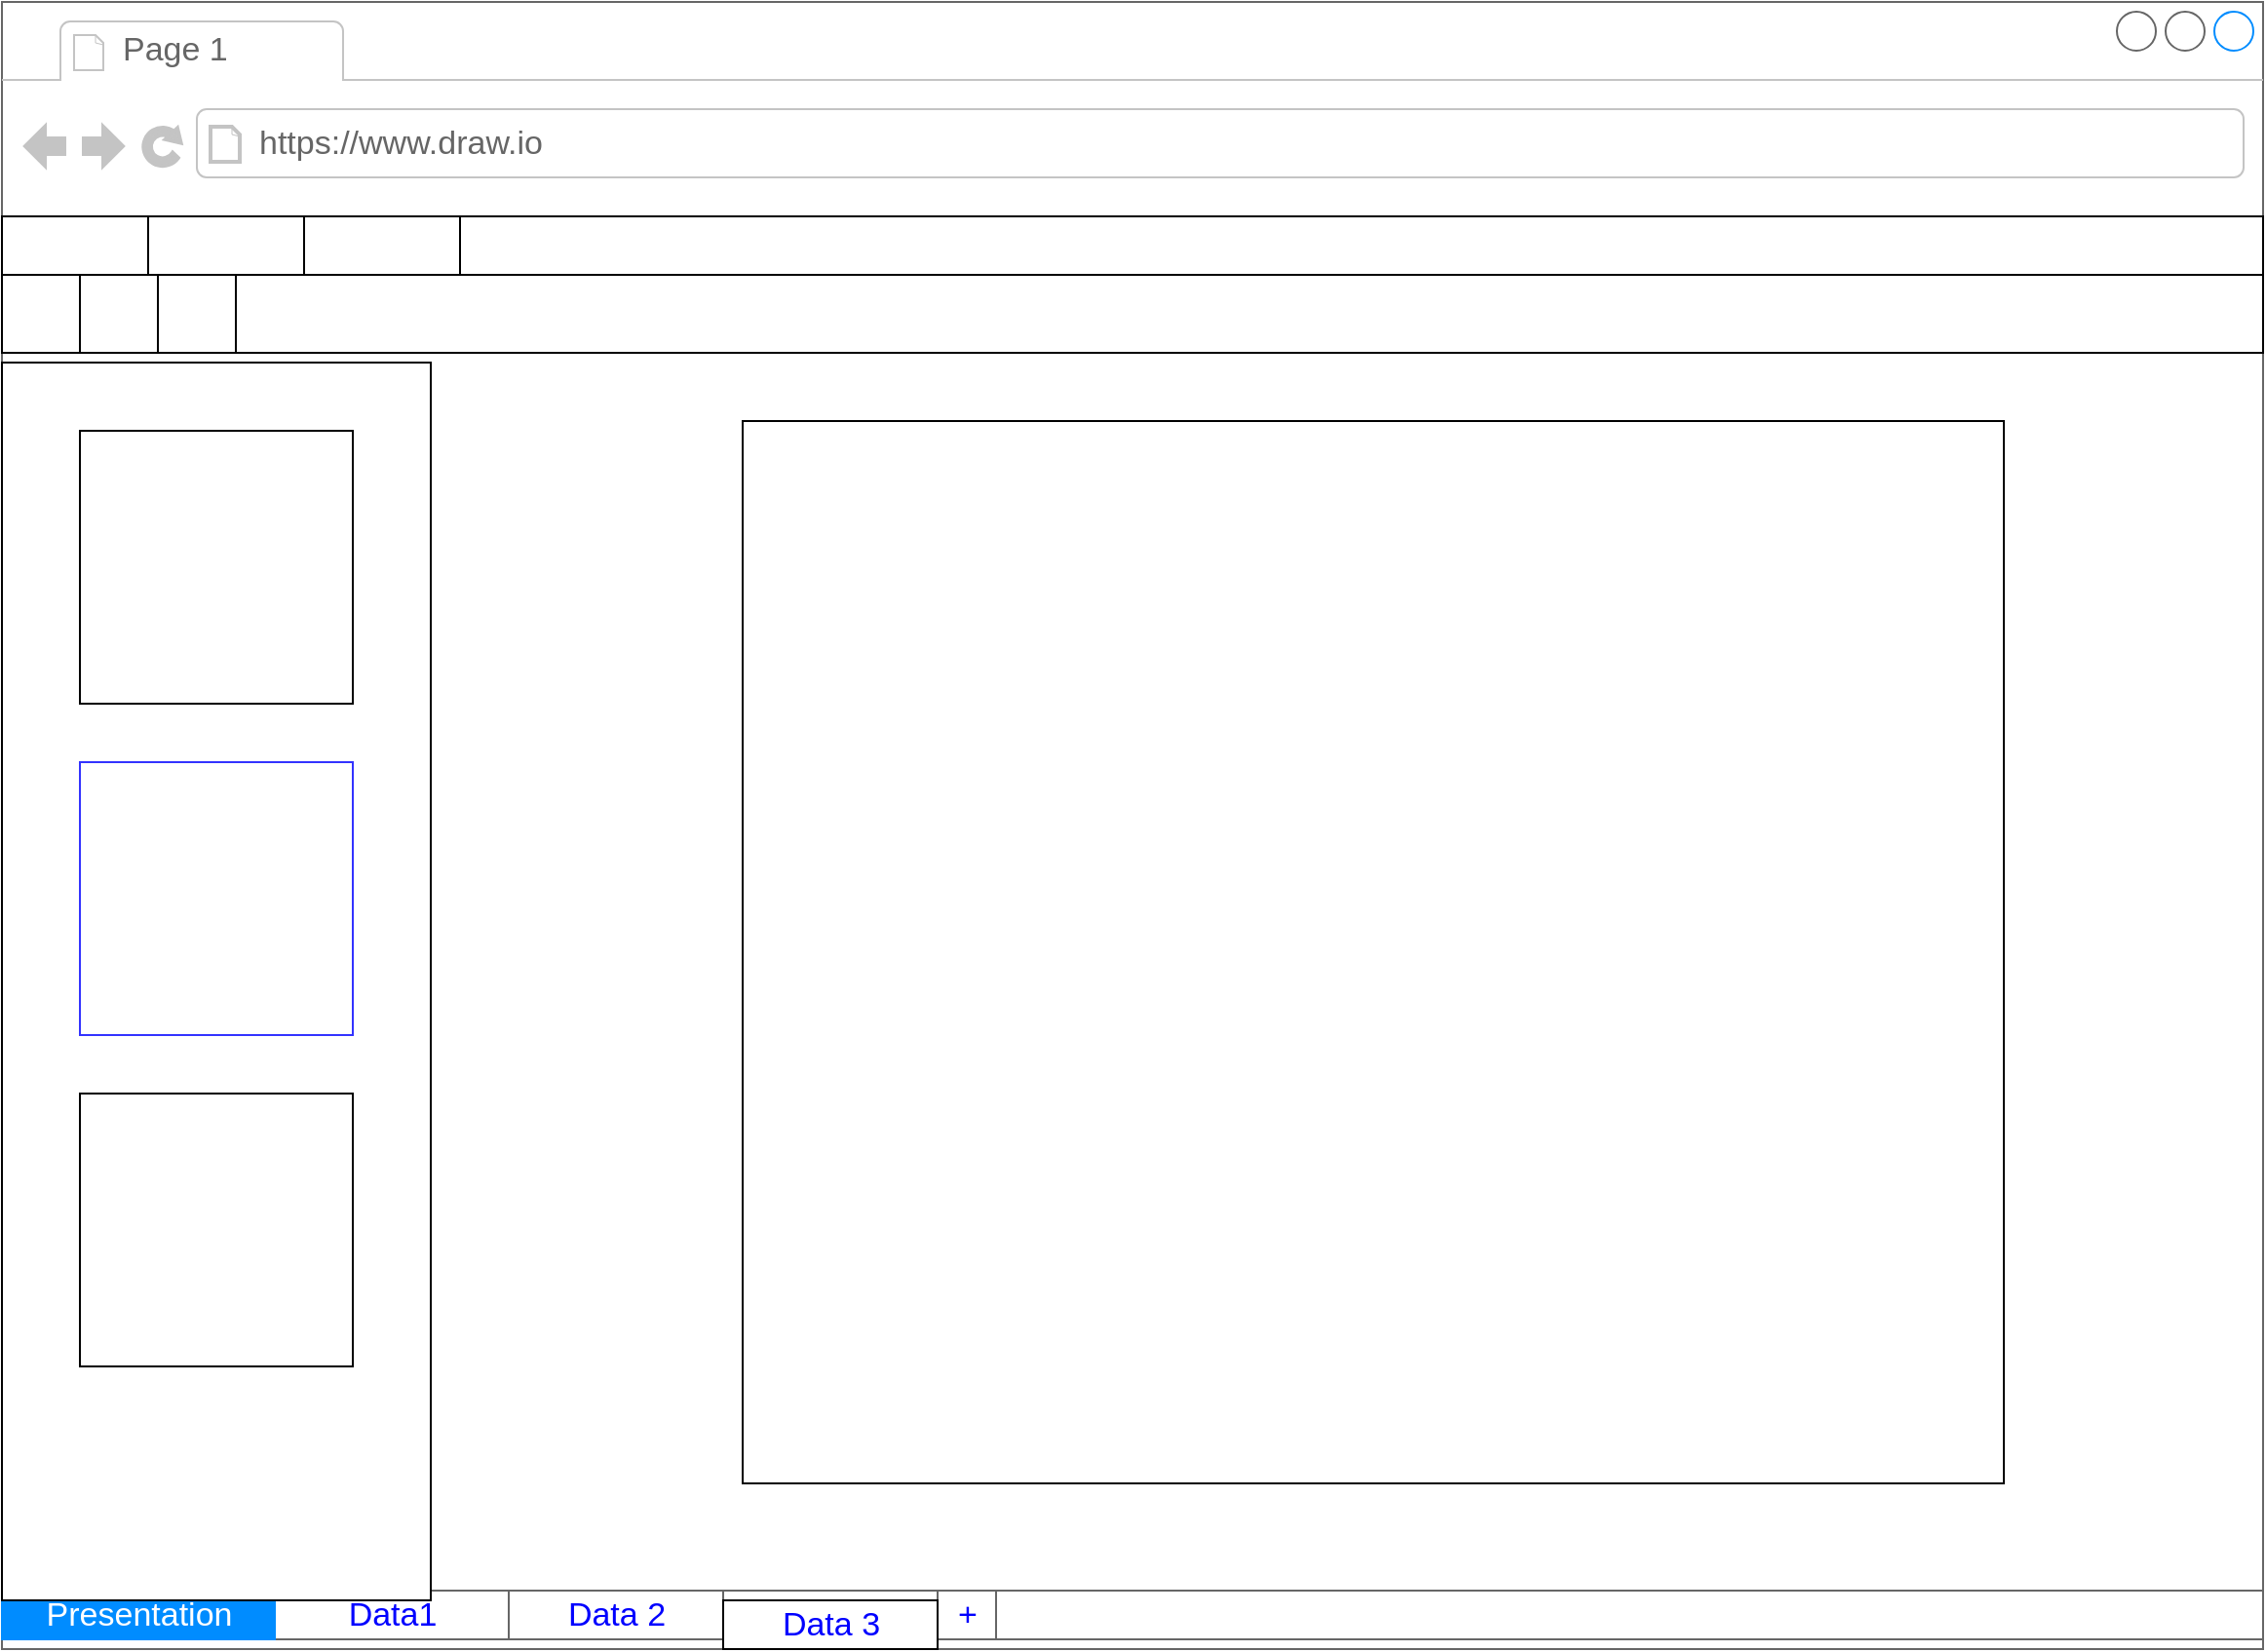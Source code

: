 <mxfile version="20.2.3" type="github">
  <diagram id="g1hcMKmjUBXz2dXKjl8z" name="Page-1">
    <mxGraphModel dx="1550" dy="852" grid="1" gridSize="10" guides="1" tooltips="1" connect="1" arrows="1" fold="1" page="1" pageScale="1" pageWidth="850" pageHeight="1100" math="0" shadow="0">
      <root>
        <mxCell id="0" />
        <mxCell id="1" parent="0" />
        <mxCell id="Z0eurx_jqAgqKmBtyaEW-1" value="" style="strokeWidth=1;shadow=0;dashed=0;align=center;html=1;shape=mxgraph.mockup.containers.browserWindow;rSize=0;strokeColor=#666666;strokeColor2=#008cff;strokeColor3=#c4c4c4;mainText=,;recursiveResize=0;" vertex="1" parent="1">
          <mxGeometry x="40" y="160" width="1160" height="845" as="geometry" />
        </mxCell>
        <mxCell id="Z0eurx_jqAgqKmBtyaEW-2" value="Page 1" style="strokeWidth=1;shadow=0;dashed=0;align=center;html=1;shape=mxgraph.mockup.containers.anchor;fontSize=17;fontColor=#666666;align=left;" vertex="1" parent="Z0eurx_jqAgqKmBtyaEW-1">
          <mxGeometry x="60" y="12" width="110" height="26" as="geometry" />
        </mxCell>
        <mxCell id="Z0eurx_jqAgqKmBtyaEW-3" value="https://www.draw.io" style="strokeWidth=1;shadow=0;dashed=0;align=center;html=1;shape=mxgraph.mockup.containers.anchor;rSize=0;fontSize=17;fontColor=#666666;align=left;" vertex="1" parent="Z0eurx_jqAgqKmBtyaEW-1">
          <mxGeometry x="130" y="60" width="250" height="26" as="geometry" />
        </mxCell>
        <mxCell id="Z0eurx_jqAgqKmBtyaEW-4" value="" style="rounded=0;whiteSpace=wrap;html=1;" vertex="1" parent="Z0eurx_jqAgqKmBtyaEW-1">
          <mxGeometry y="110" width="1160" height="30" as="geometry" />
        </mxCell>
        <mxCell id="Z0eurx_jqAgqKmBtyaEW-5" value="" style="rounded=0;whiteSpace=wrap;html=1;" vertex="1" parent="Z0eurx_jqAgqKmBtyaEW-1">
          <mxGeometry y="140" width="1160" height="40" as="geometry" />
        </mxCell>
        <mxCell id="Z0eurx_jqAgqKmBtyaEW-6" value="" style="rounded=0;whiteSpace=wrap;html=1;" vertex="1" parent="Z0eurx_jqAgqKmBtyaEW-1">
          <mxGeometry y="110" width="80" height="30" as="geometry" />
        </mxCell>
        <mxCell id="Z0eurx_jqAgqKmBtyaEW-7" value="" style="rounded=0;whiteSpace=wrap;html=1;" vertex="1" parent="Z0eurx_jqAgqKmBtyaEW-1">
          <mxGeometry x="75" y="110" width="80" height="30" as="geometry" />
        </mxCell>
        <mxCell id="Z0eurx_jqAgqKmBtyaEW-8" value="" style="rounded=0;whiteSpace=wrap;html=1;" vertex="1" parent="Z0eurx_jqAgqKmBtyaEW-1">
          <mxGeometry x="155" y="110" width="80" height="30" as="geometry" />
        </mxCell>
        <mxCell id="Z0eurx_jqAgqKmBtyaEW-9" value="" style="rounded=0;whiteSpace=wrap;html=1;" vertex="1" parent="Z0eurx_jqAgqKmBtyaEW-1">
          <mxGeometry y="140" width="40" height="40" as="geometry" />
        </mxCell>
        <mxCell id="Z0eurx_jqAgqKmBtyaEW-10" value="" style="rounded=0;whiteSpace=wrap;html=1;" vertex="1" parent="Z0eurx_jqAgqKmBtyaEW-1">
          <mxGeometry x="40" y="140" width="40" height="40" as="geometry" />
        </mxCell>
        <mxCell id="Z0eurx_jqAgqKmBtyaEW-11" value="" style="rounded=0;whiteSpace=wrap;html=1;" vertex="1" parent="Z0eurx_jqAgqKmBtyaEW-1">
          <mxGeometry x="80" y="140" width="40" height="40" as="geometry" />
        </mxCell>
        <mxCell id="Z0eurx_jqAgqKmBtyaEW-12" value="" style="strokeWidth=1;shadow=0;dashed=0;align=center;html=1;shape=mxgraph.mockup.text.rrect;rSize=0;strokeColor=#666666;" vertex="1" parent="Z0eurx_jqAgqKmBtyaEW-1">
          <mxGeometry y="815" width="1160" height="25" as="geometry" />
        </mxCell>
        <mxCell id="Z0eurx_jqAgqKmBtyaEW-13" value="Data1" style="strokeColor=inherit;fillColor=inherit;gradientColor=inherit;strokeWidth=1;shadow=0;dashed=0;align=center;html=1;shape=mxgraph.mockup.text.rrect;rSize=0;fontSize=17;fontColor=#0000ff;" vertex="1" parent="Z0eurx_jqAgqKmBtyaEW-12">
          <mxGeometry x="140" width="120" height="25" as="geometry" />
        </mxCell>
        <mxCell id="Z0eurx_jqAgqKmBtyaEW-14" value="Data 2" style="strokeColor=inherit;fillColor=inherit;gradientColor=inherit;strokeWidth=1;shadow=0;dashed=0;align=center;html=1;shape=mxgraph.mockup.text.rrect;rSize=0;fontSize=17;fontColor=#0000ff;" vertex="1" parent="Z0eurx_jqAgqKmBtyaEW-12">
          <mxGeometry x="260" width="110" height="25" as="geometry" />
        </mxCell>
        <mxCell id="Z0eurx_jqAgqKmBtyaEW-15" value="Presentation" style="strokeWidth=1;shadow=0;dashed=0;align=center;html=1;shape=mxgraph.mockup.text.rrect;rSize=0;fontSize=17;fontColor=#ffffff;fillColor=#008cff;strokeColor=#008cff;" vertex="1" parent="Z0eurx_jqAgqKmBtyaEW-12">
          <mxGeometry width="140" height="25" as="geometry" />
        </mxCell>
        <mxCell id="Z0eurx_jqAgqKmBtyaEW-16" value="+" style="strokeColor=inherit;fillColor=inherit;gradientColor=inherit;strokeWidth=1;shadow=0;dashed=0;align=center;html=1;shape=mxgraph.mockup.text.rrect;rSize=0;fontSize=17;fontColor=#0000ff;" vertex="1" parent="Z0eurx_jqAgqKmBtyaEW-12">
          <mxGeometry x="480" width="30" height="25" as="geometry" />
        </mxCell>
        <mxCell id="Z0eurx_jqAgqKmBtyaEW-17" value="" style="rounded=0;whiteSpace=wrap;html=1;" vertex="1" parent="Z0eurx_jqAgqKmBtyaEW-1">
          <mxGeometry x="380" y="215" width="647" height="545" as="geometry" />
        </mxCell>
        <mxCell id="Z0eurx_jqAgqKmBtyaEW-18" value="" style="rounded=0;whiteSpace=wrap;html=1;" vertex="1" parent="1">
          <mxGeometry x="40" y="345" width="220" height="635" as="geometry" />
        </mxCell>
        <mxCell id="Z0eurx_jqAgqKmBtyaEW-19" value="" style="whiteSpace=wrap;html=1;aspect=fixed;" vertex="1" parent="1">
          <mxGeometry x="80" y="380" width="140" height="140" as="geometry" />
        </mxCell>
        <mxCell id="Z0eurx_jqAgqKmBtyaEW-20" value="" style="whiteSpace=wrap;html=1;aspect=fixed;strokeColor=#3333FF;" vertex="1" parent="1">
          <mxGeometry x="80" y="550" width="140" height="140" as="geometry" />
        </mxCell>
        <mxCell id="Z0eurx_jqAgqKmBtyaEW-21" value="" style="whiteSpace=wrap;html=1;aspect=fixed;" vertex="1" parent="1">
          <mxGeometry x="80" y="720" width="140" height="140" as="geometry" />
        </mxCell>
        <mxCell id="Z0eurx_jqAgqKmBtyaEW-22" value="Data 3" style="strokeColor=inherit;fillColor=inherit;gradientColor=inherit;strokeWidth=1;shadow=0;dashed=0;align=center;html=1;shape=mxgraph.mockup.text.rrect;rSize=0;fontSize=17;fontColor=#0000ff;" vertex="1" parent="1">
          <mxGeometry x="410" y="980" width="110" height="25" as="geometry" />
        </mxCell>
      </root>
    </mxGraphModel>
  </diagram>
</mxfile>
